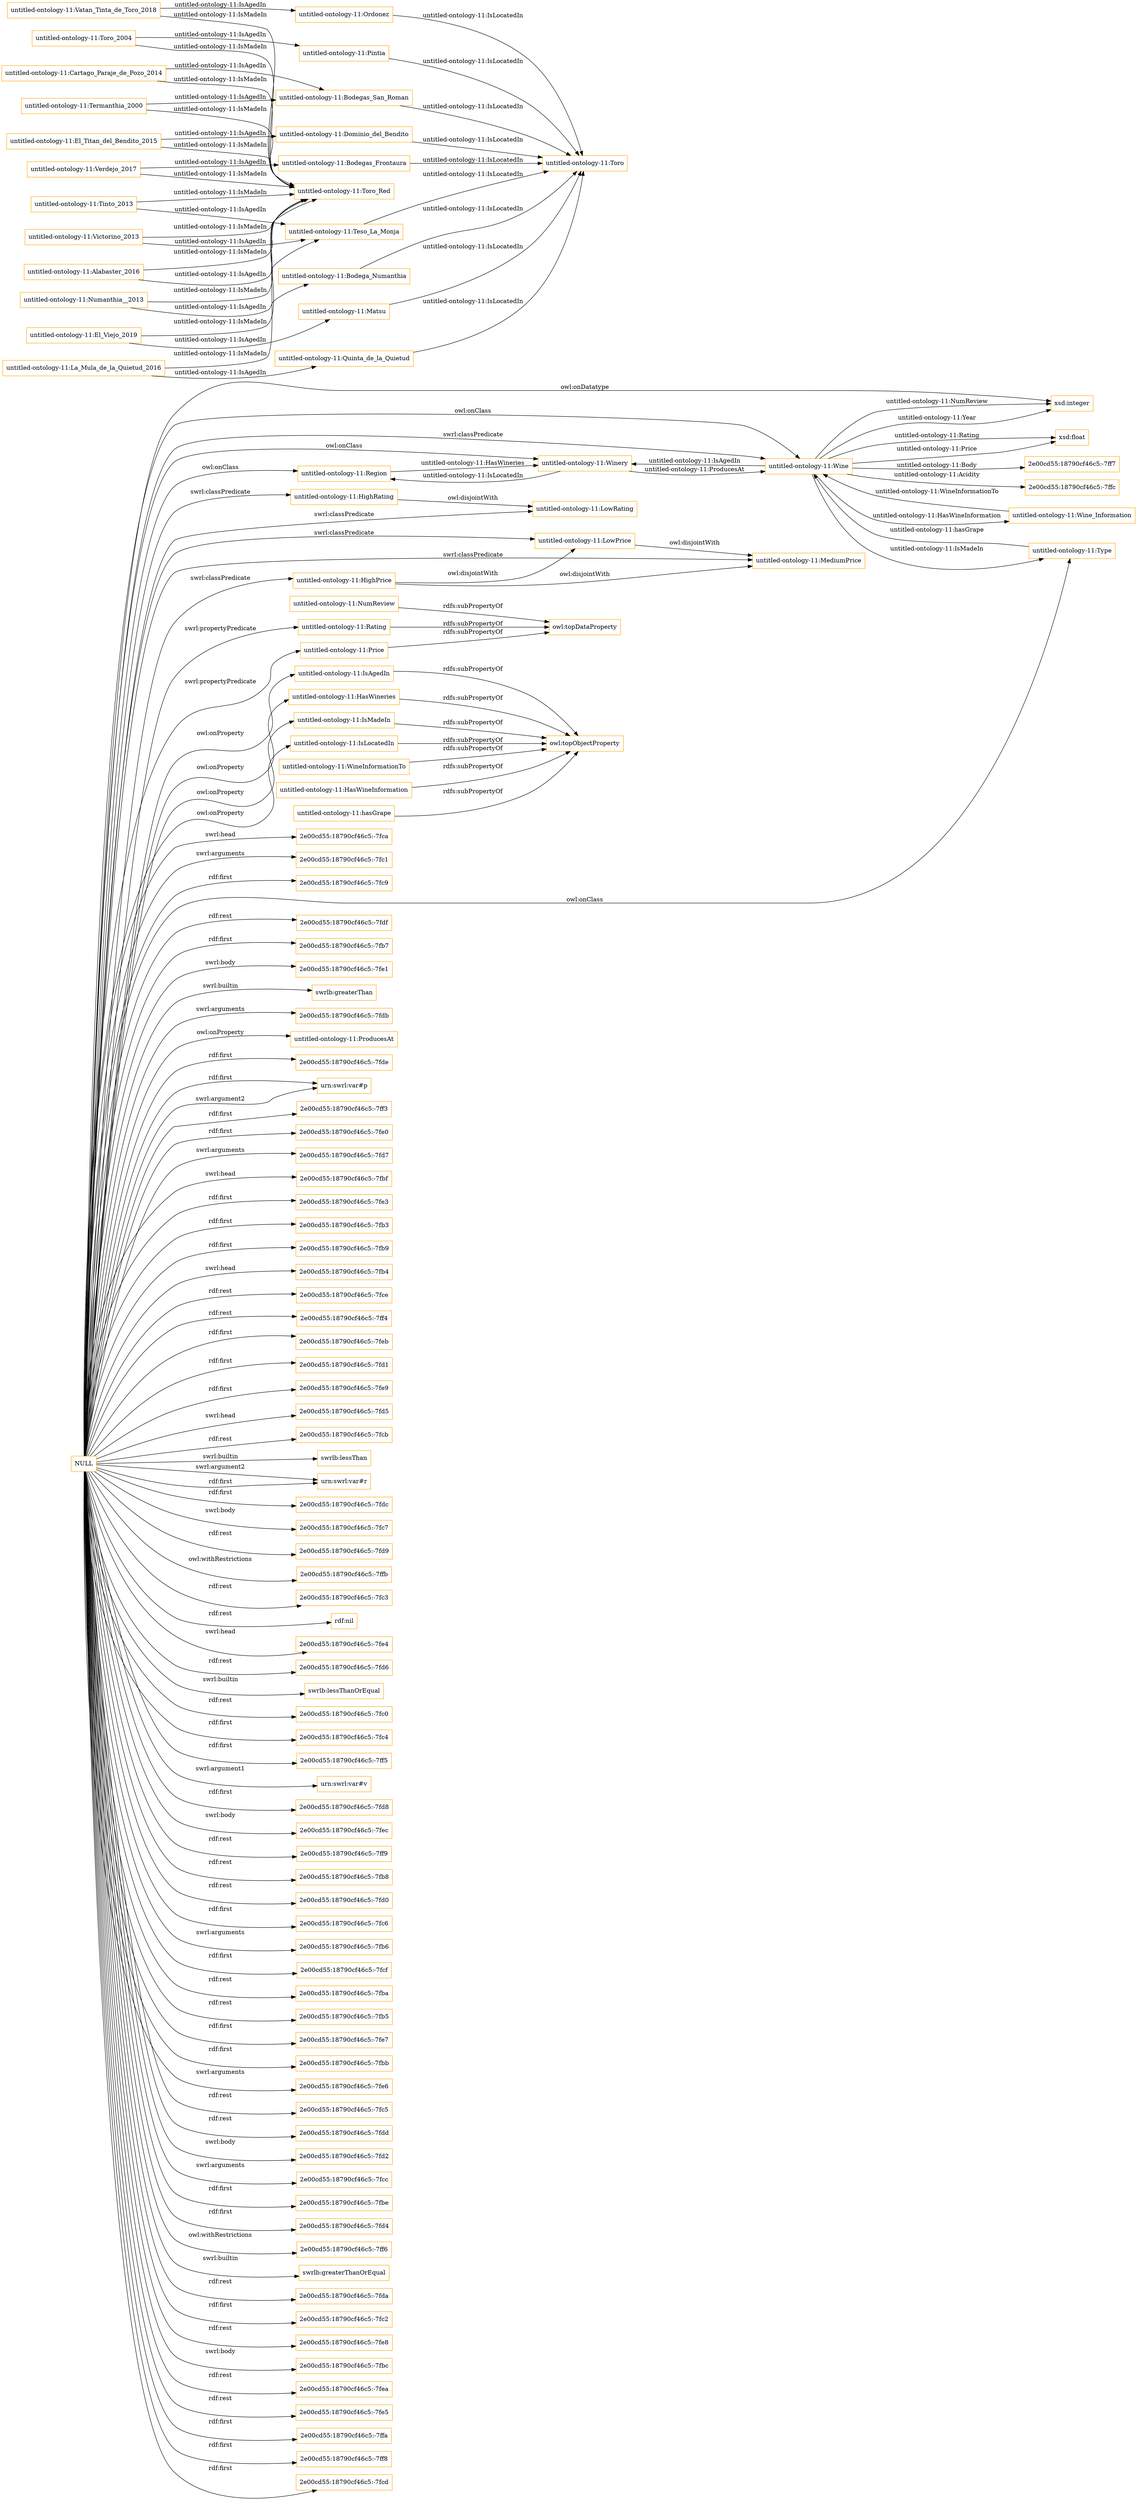 digraph ar2dtool_diagram { 
rankdir=LR;
size="1501"
node [shape = rectangle, color="orange"]; "untitled-ontology-11:Region" "untitled-ontology-11:HighRating" "untitled-ontology-11:LowRating" "untitled-ontology-11:Wine_Information" "untitled-ontology-11:Type" "untitled-ontology-11:Wine" "untitled-ontology-11:MediumPrice" "untitled-ontology-11:Winery" "untitled-ontology-11:LowPrice" "untitled-ontology-11:HighPrice" "untitled-ontology-11:Toro" ; /*classes style*/
	"untitled-ontology-11:Vatan_Tinta_de_Toro_2018" -> "untitled-ontology-11:Ordonez" [ label = "untitled-ontology-11:IsAgedIn" ];
	"untitled-ontology-11:Vatan_Tinta_de_Toro_2018" -> "untitled-ontology-11:Toro_Red" [ label = "untitled-ontology-11:IsMadeIn" ];
	"untitled-ontology-11:HasWineInformation" -> "owl:topObjectProperty" [ label = "rdfs:subPropertyOf" ];
	"untitled-ontology-11:Toro_2004" -> "untitled-ontology-11:Pintia" [ label = "untitled-ontology-11:IsAgedIn" ];
	"untitled-ontology-11:Toro_2004" -> "untitled-ontology-11:Toro_Red" [ label = "untitled-ontology-11:IsMadeIn" ];
	"untitled-ontology-11:Bodegas_San_Roman" -> "untitled-ontology-11:Toro" [ label = "untitled-ontology-11:IsLocatedIn" ];
	"untitled-ontology-11:El_Titan_del_Bendito_2015" -> "untitled-ontology-11:Toro_Red" [ label = "untitled-ontology-11:IsMadeIn" ];
	"untitled-ontology-11:El_Titan_del_Bendito_2015" -> "untitled-ontology-11:Dominio_del_Bendito" [ label = "untitled-ontology-11:IsAgedIn" ];
	"untitled-ontology-11:hasGrape" -> "owl:topObjectProperty" [ label = "rdfs:subPropertyOf" ];
	"untitled-ontology-11:Bodegas_Frontaura" -> "untitled-ontology-11:Toro" [ label = "untitled-ontology-11:IsLocatedIn" ];
	"untitled-ontology-11:Teso_La_Monja" -> "untitled-ontology-11:Toro" [ label = "untitled-ontology-11:IsLocatedIn" ];
	"untitled-ontology-11:Tinto_2013" -> "untitled-ontology-11:Toro_Red" [ label = "untitled-ontology-11:IsMadeIn" ];
	"untitled-ontology-11:Tinto_2013" -> "untitled-ontology-11:Teso_La_Monja" [ label = "untitled-ontology-11:IsAgedIn" ];
	"untitled-ontology-11:Bodega_Numanthia" -> "untitled-ontology-11:Toro" [ label = "untitled-ontology-11:IsLocatedIn" ];
	"untitled-ontology-11:LowPrice" -> "untitled-ontology-11:MediumPrice" [ label = "owl:disjointWith" ];
	"untitled-ontology-11:Price" -> "owl:topDataProperty" [ label = "rdfs:subPropertyOf" ];
	"untitled-ontology-11:Pintia" -> "untitled-ontology-11:Toro" [ label = "untitled-ontology-11:IsLocatedIn" ];
	"untitled-ontology-11:NumReview" -> "owl:topDataProperty" [ label = "rdfs:subPropertyOf" ];
	"untitled-ontology-11:Matsu" -> "untitled-ontology-11:Toro" [ label = "untitled-ontology-11:IsLocatedIn" ];
	"untitled-ontology-11:HighPrice" -> "untitled-ontology-11:MediumPrice" [ label = "owl:disjointWith" ];
	"untitled-ontology-11:HighPrice" -> "untitled-ontology-11:LowPrice" [ label = "owl:disjointWith" ];
	"untitled-ontology-11:Victorino_2013" -> "untitled-ontology-11:Teso_La_Monja" [ label = "untitled-ontology-11:IsAgedIn" ];
	"untitled-ontology-11:Victorino_2013" -> "untitled-ontology-11:Toro_Red" [ label = "untitled-ontology-11:IsMadeIn" ];
	"untitled-ontology-11:Cartago_Paraje_de_Pozo_2014" -> "untitled-ontology-11:Toro_Red" [ label = "untitled-ontology-11:IsMadeIn" ];
	"untitled-ontology-11:Cartago_Paraje_de_Pozo_2014" -> "untitled-ontology-11:Bodegas_San_Roman" [ label = "untitled-ontology-11:IsAgedIn" ];
	"untitled-ontology-11:Dominio_del_Bendito" -> "untitled-ontology-11:Toro" [ label = "untitled-ontology-11:IsLocatedIn" ];
	"untitled-ontology-11:IsAgedIn" -> "owl:topObjectProperty" [ label = "rdfs:subPropertyOf" ];
	"untitled-ontology-11:Ordonez" -> "untitled-ontology-11:Toro" [ label = "untitled-ontology-11:IsLocatedIn" ];
	"NULL" -> "untitled-ontology-11:Type" [ label = "owl:onClass" ];
	"NULL" -> "2e00cd55:18790cf46c5:-7fca" [ label = "swrl:head" ];
	"NULL" -> "untitled-ontology-11:LowPrice" [ label = "swrl:classPredicate" ];
	"NULL" -> "2e00cd55:18790cf46c5:-7fc1" [ label = "swrl:arguments" ];
	"NULL" -> "untitled-ontology-11:IsAgedIn" [ label = "owl:onProperty" ];
	"NULL" -> "2e00cd55:18790cf46c5:-7fc9" [ label = "rdf:first" ];
	"NULL" -> "xsd:integer" [ label = "owl:onDatatype" ];
	"NULL" -> "2e00cd55:18790cf46c5:-7fdf" [ label = "rdf:rest" ];
	"NULL" -> "2e00cd55:18790cf46c5:-7fb7" [ label = "rdf:first" ];
	"NULL" -> "2e00cd55:18790cf46c5:-7fe1" [ label = "swrl:body" ];
	"NULL" -> "swrlb:greaterThan" [ label = "swrl:builtin" ];
	"NULL" -> "2e00cd55:18790cf46c5:-7fdb" [ label = "swrl:arguments" ];
	"NULL" -> "untitled-ontology-11:ProducesAt" [ label = "owl:onProperty" ];
	"NULL" -> "untitled-ontology-11:Winery" [ label = "owl:onClass" ];
	"NULL" -> "2e00cd55:18790cf46c5:-7fde" [ label = "rdf:first" ];
	"NULL" -> "urn:swrl:var#p" [ label = "rdf:first" ];
	"NULL" -> "untitled-ontology-11:HasWineries" [ label = "owl:onProperty" ];
	"NULL" -> "2e00cd55:18790cf46c5:-7ff3" [ label = "rdf:first" ];
	"NULL" -> "2e00cd55:18790cf46c5:-7fe0" [ label = "rdf:first" ];
	"NULL" -> "2e00cd55:18790cf46c5:-7fd7" [ label = "swrl:arguments" ];
	"NULL" -> "2e00cd55:18790cf46c5:-7fbf" [ label = "swrl:head" ];
	"NULL" -> "2e00cd55:18790cf46c5:-7fe3" [ label = "rdf:first" ];
	"NULL" -> "2e00cd55:18790cf46c5:-7fb3" [ label = "rdf:first" ];
	"NULL" -> "2e00cd55:18790cf46c5:-7fb9" [ label = "rdf:first" ];
	"NULL" -> "2e00cd55:18790cf46c5:-7fb4" [ label = "swrl:head" ];
	"NULL" -> "2e00cd55:18790cf46c5:-7fce" [ label = "rdf:rest" ];
	"NULL" -> "2e00cd55:18790cf46c5:-7ff4" [ label = "rdf:rest" ];
	"NULL" -> "2e00cd55:18790cf46c5:-7feb" [ label = "rdf:first" ];
	"NULL" -> "2e00cd55:18790cf46c5:-7fd1" [ label = "rdf:first" ];
	"NULL" -> "2e00cd55:18790cf46c5:-7fe9" [ label = "rdf:first" ];
	"NULL" -> "2e00cd55:18790cf46c5:-7fd5" [ label = "swrl:head" ];
	"NULL" -> "untitled-ontology-11:Wine" [ label = "owl:onClass" ];
	"NULL" -> "2e00cd55:18790cf46c5:-7fcb" [ label = "rdf:rest" ];
	"NULL" -> "swrlb:lessThan" [ label = "swrl:builtin" ];
	"NULL" -> "untitled-ontology-11:LowRating" [ label = "swrl:classPredicate" ];
	"NULL" -> "urn:swrl:var#r" [ label = "swrl:argument2" ];
	"NULL" -> "2e00cd55:18790cf46c5:-7fdc" [ label = "rdf:first" ];
	"NULL" -> "2e00cd55:18790cf46c5:-7fc7" [ label = "swrl:body" ];
	"NULL" -> "2e00cd55:18790cf46c5:-7fd9" [ label = "rdf:rest" ];
	"NULL" -> "2e00cd55:18790cf46c5:-7ffb" [ label = "owl:withRestrictions" ];
	"NULL" -> "untitled-ontology-11:MediumPrice" [ label = "swrl:classPredicate" ];
	"NULL" -> "2e00cd55:18790cf46c5:-7fc3" [ label = "rdf:rest" ];
	"NULL" -> "rdf:nil" [ label = "rdf:rest" ];
	"NULL" -> "2e00cd55:18790cf46c5:-7fe4" [ label = "swrl:head" ];
	"NULL" -> "untitled-ontology-11:Price" [ label = "swrl:propertyPredicate" ];
	"NULL" -> "2e00cd55:18790cf46c5:-7fd6" [ label = "rdf:rest" ];
	"NULL" -> "swrlb:lessThanOrEqual" [ label = "swrl:builtin" ];
	"NULL" -> "2e00cd55:18790cf46c5:-7fc0" [ label = "rdf:rest" ];
	"NULL" -> "2e00cd55:18790cf46c5:-7fc4" [ label = "rdf:first" ];
	"NULL" -> "2e00cd55:18790cf46c5:-7ff5" [ label = "rdf:first" ];
	"NULL" -> "urn:swrl:var#v" [ label = "swrl:argument1" ];
	"NULL" -> "untitled-ontology-11:HighPrice" [ label = "swrl:classPredicate" ];
	"NULL" -> "2e00cd55:18790cf46c5:-7fd8" [ label = "rdf:first" ];
	"NULL" -> "2e00cd55:18790cf46c5:-7fec" [ label = "swrl:body" ];
	"NULL" -> "2e00cd55:18790cf46c5:-7ff9" [ label = "rdf:rest" ];
	"NULL" -> "2e00cd55:18790cf46c5:-7fb8" [ label = "rdf:rest" ];
	"NULL" -> "2e00cd55:18790cf46c5:-7fd0" [ label = "rdf:rest" ];
	"NULL" -> "2e00cd55:18790cf46c5:-7fc6" [ label = "rdf:first" ];
	"NULL" -> "untitled-ontology-11:Wine" [ label = "swrl:classPredicate" ];
	"NULL" -> "2e00cd55:18790cf46c5:-7fb6" [ label = "swrl:arguments" ];
	"NULL" -> "2e00cd55:18790cf46c5:-7fcf" [ label = "rdf:first" ];
	"NULL" -> "2e00cd55:18790cf46c5:-7fba" [ label = "rdf:rest" ];
	"NULL" -> "2e00cd55:18790cf46c5:-7fb5" [ label = "rdf:rest" ];
	"NULL" -> "2e00cd55:18790cf46c5:-7fe7" [ label = "rdf:first" ];
	"NULL" -> "2e00cd55:18790cf46c5:-7fbb" [ label = "rdf:first" ];
	"NULL" -> "2e00cd55:18790cf46c5:-7fe6" [ label = "swrl:arguments" ];
	"NULL" -> "2e00cd55:18790cf46c5:-7fc5" [ label = "rdf:rest" ];
	"NULL" -> "2e00cd55:18790cf46c5:-7fdd" [ label = "rdf:rest" ];
	"NULL" -> "2e00cd55:18790cf46c5:-7fd2" [ label = "swrl:body" ];
	"NULL" -> "2e00cd55:18790cf46c5:-7fcc" [ label = "swrl:arguments" ];
	"NULL" -> "2e00cd55:18790cf46c5:-7fbe" [ label = "rdf:first" ];
	"NULL" -> "2e00cd55:18790cf46c5:-7fd4" [ label = "rdf:first" ];
	"NULL" -> "2e00cd55:18790cf46c5:-7ff6" [ label = "owl:withRestrictions" ];
	"NULL" -> "untitled-ontology-11:Rating" [ label = "swrl:propertyPredicate" ];
	"NULL" -> "swrlb:greaterThanOrEqual" [ label = "swrl:builtin" ];
	"NULL" -> "untitled-ontology-11:IsMadeIn" [ label = "owl:onProperty" ];
	"NULL" -> "urn:swrl:var#p" [ label = "swrl:argument2" ];
	"NULL" -> "2e00cd55:18790cf46c5:-7fda" [ label = "rdf:rest" ];
	"NULL" -> "untitled-ontology-11:IsLocatedIn" [ label = "owl:onProperty" ];
	"NULL" -> "2e00cd55:18790cf46c5:-7fc2" [ label = "rdf:first" ];
	"NULL" -> "untitled-ontology-11:HighRating" [ label = "swrl:classPredicate" ];
	"NULL" -> "2e00cd55:18790cf46c5:-7fe8" [ label = "rdf:rest" ];
	"NULL" -> "untitled-ontology-11:Region" [ label = "owl:onClass" ];
	"NULL" -> "2e00cd55:18790cf46c5:-7fbc" [ label = "swrl:body" ];
	"NULL" -> "urn:swrl:var#r" [ label = "rdf:first" ];
	"NULL" -> "2e00cd55:18790cf46c5:-7fea" [ label = "rdf:rest" ];
	"NULL" -> "2e00cd55:18790cf46c5:-7fe5" [ label = "rdf:rest" ];
	"NULL" -> "2e00cd55:18790cf46c5:-7ffa" [ label = "rdf:first" ];
	"NULL" -> "2e00cd55:18790cf46c5:-7ff8" [ label = "rdf:first" ];
	"NULL" -> "2e00cd55:18790cf46c5:-7fcd" [ label = "rdf:first" ];
	"untitled-ontology-11:IsMadeIn" -> "owl:topObjectProperty" [ label = "rdfs:subPropertyOf" ];
	"untitled-ontology-11:Quinta_de_la_Quietud" -> "untitled-ontology-11:Toro" [ label = "untitled-ontology-11:IsLocatedIn" ];
	"untitled-ontology-11:HasWineries" -> "owl:topObjectProperty" [ label = "rdfs:subPropertyOf" ];
	"untitled-ontology-11:HighRating" -> "untitled-ontology-11:LowRating" [ label = "owl:disjointWith" ];
	"untitled-ontology-11:Rating" -> "owl:topDataProperty" [ label = "rdfs:subPropertyOf" ];
	"untitled-ontology-11:IsLocatedIn" -> "owl:topObjectProperty" [ label = "rdfs:subPropertyOf" ];
	"untitled-ontology-11:Termanthia_2000" -> "untitled-ontology-11:Bodegas_San_Roman" [ label = "untitled-ontology-11:IsAgedIn" ];
	"untitled-ontology-11:Termanthia_2000" -> "untitled-ontology-11:Toro_Red" [ label = "untitled-ontology-11:IsMadeIn" ];
	"untitled-ontology-11:La_Mula_de_la_Quietud_2016" -> "untitled-ontology-11:Toro_Red" [ label = "untitled-ontology-11:IsMadeIn" ];
	"untitled-ontology-11:La_Mula_de_la_Quietud_2016" -> "untitled-ontology-11:Quinta_de_la_Quietud" [ label = "untitled-ontology-11:IsAgedIn" ];
	"untitled-ontology-11:Numanthia__2013" -> "untitled-ontology-11:Toro_Red" [ label = "untitled-ontology-11:IsMadeIn" ];
	"untitled-ontology-11:Numanthia__2013" -> "untitled-ontology-11:Bodega_Numanthia" [ label = "untitled-ontology-11:IsAgedIn" ];
	"untitled-ontology-11:WineInformationTo" -> "owl:topObjectProperty" [ label = "rdfs:subPropertyOf" ];
	"untitled-ontology-11:Verdejo_2017" -> "untitled-ontology-11:Bodegas_Frontaura" [ label = "untitled-ontology-11:IsAgedIn" ];
	"untitled-ontology-11:Verdejo_2017" -> "untitled-ontology-11:Toro_Red" [ label = "untitled-ontology-11:IsMadeIn" ];
	"untitled-ontology-11:Alabaster_2016" -> "untitled-ontology-11:Teso_La_Monja" [ label = "untitled-ontology-11:IsAgedIn" ];
	"untitled-ontology-11:Alabaster_2016" -> "untitled-ontology-11:Toro_Red" [ label = "untitled-ontology-11:IsMadeIn" ];
	"untitled-ontology-11:El_Viejo_2019" -> "untitled-ontology-11:Toro_Red" [ label = "untitled-ontology-11:IsMadeIn" ];
	"untitled-ontology-11:El_Viejo_2019" -> "untitled-ontology-11:Matsu" [ label = "untitled-ontology-11:IsAgedIn" ];
	"untitled-ontology-11:Type" -> "untitled-ontology-11:Wine" [ label = "untitled-ontology-11:hasGrape" ];
	"untitled-ontology-11:Region" -> "untitled-ontology-11:Winery" [ label = "untitled-ontology-11:HasWineries" ];
	"untitled-ontology-11:Wine" -> "xsd:float" [ label = "untitled-ontology-11:Price" ];
	"untitled-ontology-11:Wine" -> "xsd:float" [ label = "untitled-ontology-11:Rating" ];
	"untitled-ontology-11:Wine_Information" -> "untitled-ontology-11:Wine" [ label = "untitled-ontology-11:WineInformationTo" ];
	"untitled-ontology-11:Wine" -> "xsd:integer" [ label = "untitled-ontology-11:NumReview" ];
	"untitled-ontology-11:Wine" -> "xsd:integer" [ label = "untitled-ontology-11:Year" ];
	"untitled-ontology-11:Winery" -> "untitled-ontology-11:Wine" [ label = "untitled-ontology-11:ProducesAt" ];
	"untitled-ontology-11:Wine" -> "untitled-ontology-11:Winery" [ label = "untitled-ontology-11:IsAgedIn" ];
	"untitled-ontology-11:Wine" -> "untitled-ontology-11:Wine_Information" [ label = "untitled-ontology-11:HasWineInformation" ];
	"untitled-ontology-11:Winery" -> "untitled-ontology-11:Region" [ label = "untitled-ontology-11:IsLocatedIn" ];
	"untitled-ontology-11:Wine" -> "2e00cd55:18790cf46c5:-7ff7" [ label = "untitled-ontology-11:Body" ];
	"untitled-ontology-11:Wine" -> "untitled-ontology-11:Type" [ label = "untitled-ontology-11:IsMadeIn" ];
	"untitled-ontology-11:Wine" -> "2e00cd55:18790cf46c5:-7ffc" [ label = "untitled-ontology-11:Acidity" ];

}
